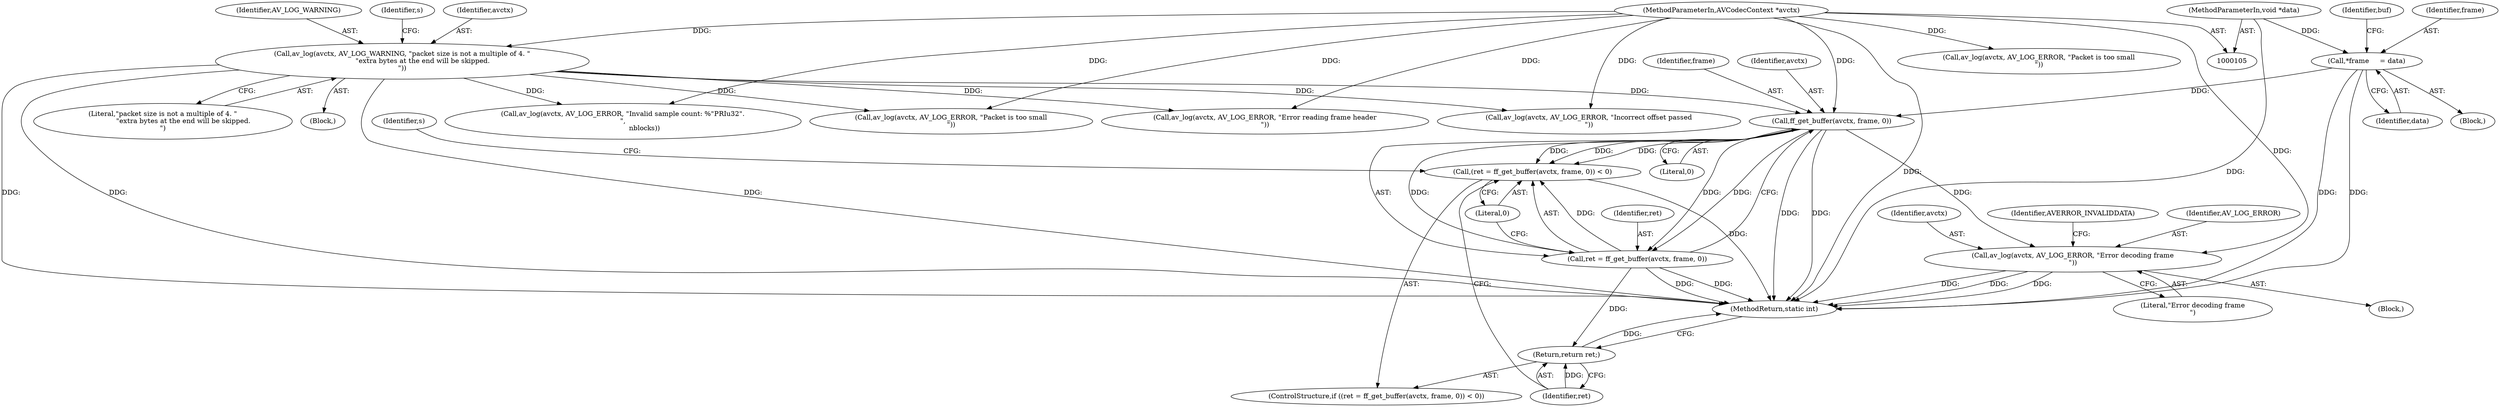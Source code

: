 digraph "0_FFmpeg_ba4beaf6149f7241c8bd85fe853318c2f6837ad0@pointer" {
"1000496" [label="(Call,ff_get_buffer(avctx, frame, 0))"];
"1000188" [label="(Call,av_log(avctx, AV_LOG_WARNING, \"packet size is not a multiple of 4. \"\n                   \"extra bytes at the end will be skipped.\n\"))"];
"1000106" [label="(MethodParameterIn,AVCodecContext *avctx)"];
"1000112" [label="(Call,*frame     = data)"];
"1000107" [label="(MethodParameterIn,void *data)"];
"1000493" [label="(Call,(ret = ff_get_buffer(avctx, frame, 0)) < 0)"];
"1000494" [label="(Call,ret = ff_get_buffer(avctx, frame, 0))"];
"1000501" [label="(Return,return ret;)"];
"1000538" [label="(Call,av_log(avctx, AV_LOG_ERROR, \"Error decoding frame\n\"))"];
"1000493" [label="(Call,(ret = ff_get_buffer(avctx, frame, 0)) < 0)"];
"1000190" [label="(Identifier,AV_LOG_WARNING)"];
"1000496" [label="(Call,ff_get_buffer(avctx, frame, 0))"];
"1000532" [label="(Block,)"];
"1000541" [label="(Literal,\"Error decoding frame\n\")"];
"1000114" [label="(Identifier,data)"];
"1000703" [label="(MethodReturn,static int)"];
"1000285" [label="(Call,av_log(avctx, AV_LOG_ERROR, \"Incorrect offset passed\n\"))"];
"1000499" [label="(Literal,0)"];
"1000168" [label="(Call,av_log(avctx, AV_LOG_ERROR, \"Packet is too small\n\"))"];
"1000195" [label="(Identifier,s)"];
"1000492" [label="(ControlStructure,if ((ret = ff_get_buffer(avctx, frame, 0)) < 0))"];
"1000191" [label="(Literal,\"packet size is not a multiple of 4. \"\n                   \"extra bytes at the end will be skipped.\n\")"];
"1000110" [label="(Block,)"];
"1000187" [label="(Block,)"];
"1000505" [label="(Identifier,s)"];
"1000500" [label="(Literal,0)"];
"1000498" [label="(Identifier,frame)"];
"1000117" [label="(Identifier,buf)"];
"1000501" [label="(Return,return ret;)"];
"1000189" [label="(Identifier,avctx)"];
"1000107" [label="(MethodParameterIn,void *data)"];
"1000384" [label="(Call,av_log(avctx, AV_LOG_ERROR, \"Error reading frame header\n\"))"];
"1000106" [label="(MethodParameterIn,AVCodecContext *avctx)"];
"1000112" [label="(Call,*frame     = data)"];
"1000494" [label="(Call,ret = ff_get_buffer(avctx, frame, 0))"];
"1000371" [label="(Call,av_log(avctx, AV_LOG_ERROR, \"Invalid sample count: %\"PRIu32\".\n\",\n                    nblocks))"];
"1000497" [label="(Identifier,avctx)"];
"1000502" [label="(Identifier,ret)"];
"1000113" [label="(Identifier,frame)"];
"1000538" [label="(Call,av_log(avctx, AV_LOG_ERROR, \"Error decoding frame\n\"))"];
"1000539" [label="(Identifier,avctx)"];
"1000543" [label="(Identifier,AVERROR_INVALIDDATA)"];
"1000495" [label="(Identifier,ret)"];
"1000188" [label="(Call,av_log(avctx, AV_LOG_WARNING, \"packet size is not a multiple of 4. \"\n                   \"extra bytes at the end will be skipped.\n\"))"];
"1000307" [label="(Call,av_log(avctx, AV_LOG_ERROR, \"Packet is too small\n\"))"];
"1000540" [label="(Identifier,AV_LOG_ERROR)"];
"1000496" -> "1000494"  [label="AST: "];
"1000496" -> "1000499"  [label="CFG: "];
"1000497" -> "1000496"  [label="AST: "];
"1000498" -> "1000496"  [label="AST: "];
"1000499" -> "1000496"  [label="AST: "];
"1000494" -> "1000496"  [label="CFG: "];
"1000496" -> "1000703"  [label="DDG: "];
"1000496" -> "1000703"  [label="DDG: "];
"1000496" -> "1000493"  [label="DDG: "];
"1000496" -> "1000493"  [label="DDG: "];
"1000496" -> "1000493"  [label="DDG: "];
"1000496" -> "1000494"  [label="DDG: "];
"1000496" -> "1000494"  [label="DDG: "];
"1000496" -> "1000494"  [label="DDG: "];
"1000188" -> "1000496"  [label="DDG: "];
"1000106" -> "1000496"  [label="DDG: "];
"1000112" -> "1000496"  [label="DDG: "];
"1000496" -> "1000538"  [label="DDG: "];
"1000188" -> "1000187"  [label="AST: "];
"1000188" -> "1000191"  [label="CFG: "];
"1000189" -> "1000188"  [label="AST: "];
"1000190" -> "1000188"  [label="AST: "];
"1000191" -> "1000188"  [label="AST: "];
"1000195" -> "1000188"  [label="CFG: "];
"1000188" -> "1000703"  [label="DDG: "];
"1000188" -> "1000703"  [label="DDG: "];
"1000188" -> "1000703"  [label="DDG: "];
"1000106" -> "1000188"  [label="DDG: "];
"1000188" -> "1000285"  [label="DDG: "];
"1000188" -> "1000307"  [label="DDG: "];
"1000188" -> "1000371"  [label="DDG: "];
"1000188" -> "1000384"  [label="DDG: "];
"1000106" -> "1000105"  [label="AST: "];
"1000106" -> "1000703"  [label="DDG: "];
"1000106" -> "1000168"  [label="DDG: "];
"1000106" -> "1000285"  [label="DDG: "];
"1000106" -> "1000307"  [label="DDG: "];
"1000106" -> "1000371"  [label="DDG: "];
"1000106" -> "1000384"  [label="DDG: "];
"1000106" -> "1000538"  [label="DDG: "];
"1000112" -> "1000110"  [label="AST: "];
"1000112" -> "1000114"  [label="CFG: "];
"1000113" -> "1000112"  [label="AST: "];
"1000114" -> "1000112"  [label="AST: "];
"1000117" -> "1000112"  [label="CFG: "];
"1000112" -> "1000703"  [label="DDG: "];
"1000112" -> "1000703"  [label="DDG: "];
"1000107" -> "1000112"  [label="DDG: "];
"1000107" -> "1000105"  [label="AST: "];
"1000107" -> "1000703"  [label="DDG: "];
"1000493" -> "1000492"  [label="AST: "];
"1000493" -> "1000500"  [label="CFG: "];
"1000494" -> "1000493"  [label="AST: "];
"1000500" -> "1000493"  [label="AST: "];
"1000502" -> "1000493"  [label="CFG: "];
"1000505" -> "1000493"  [label="CFG: "];
"1000493" -> "1000703"  [label="DDG: "];
"1000494" -> "1000493"  [label="DDG: "];
"1000495" -> "1000494"  [label="AST: "];
"1000500" -> "1000494"  [label="CFG: "];
"1000494" -> "1000703"  [label="DDG: "];
"1000494" -> "1000703"  [label="DDG: "];
"1000494" -> "1000501"  [label="DDG: "];
"1000501" -> "1000492"  [label="AST: "];
"1000501" -> "1000502"  [label="CFG: "];
"1000502" -> "1000501"  [label="AST: "];
"1000703" -> "1000501"  [label="CFG: "];
"1000501" -> "1000703"  [label="DDG: "];
"1000502" -> "1000501"  [label="DDG: "];
"1000538" -> "1000532"  [label="AST: "];
"1000538" -> "1000541"  [label="CFG: "];
"1000539" -> "1000538"  [label="AST: "];
"1000540" -> "1000538"  [label="AST: "];
"1000541" -> "1000538"  [label="AST: "];
"1000543" -> "1000538"  [label="CFG: "];
"1000538" -> "1000703"  [label="DDG: "];
"1000538" -> "1000703"  [label="DDG: "];
"1000538" -> "1000703"  [label="DDG: "];
}
